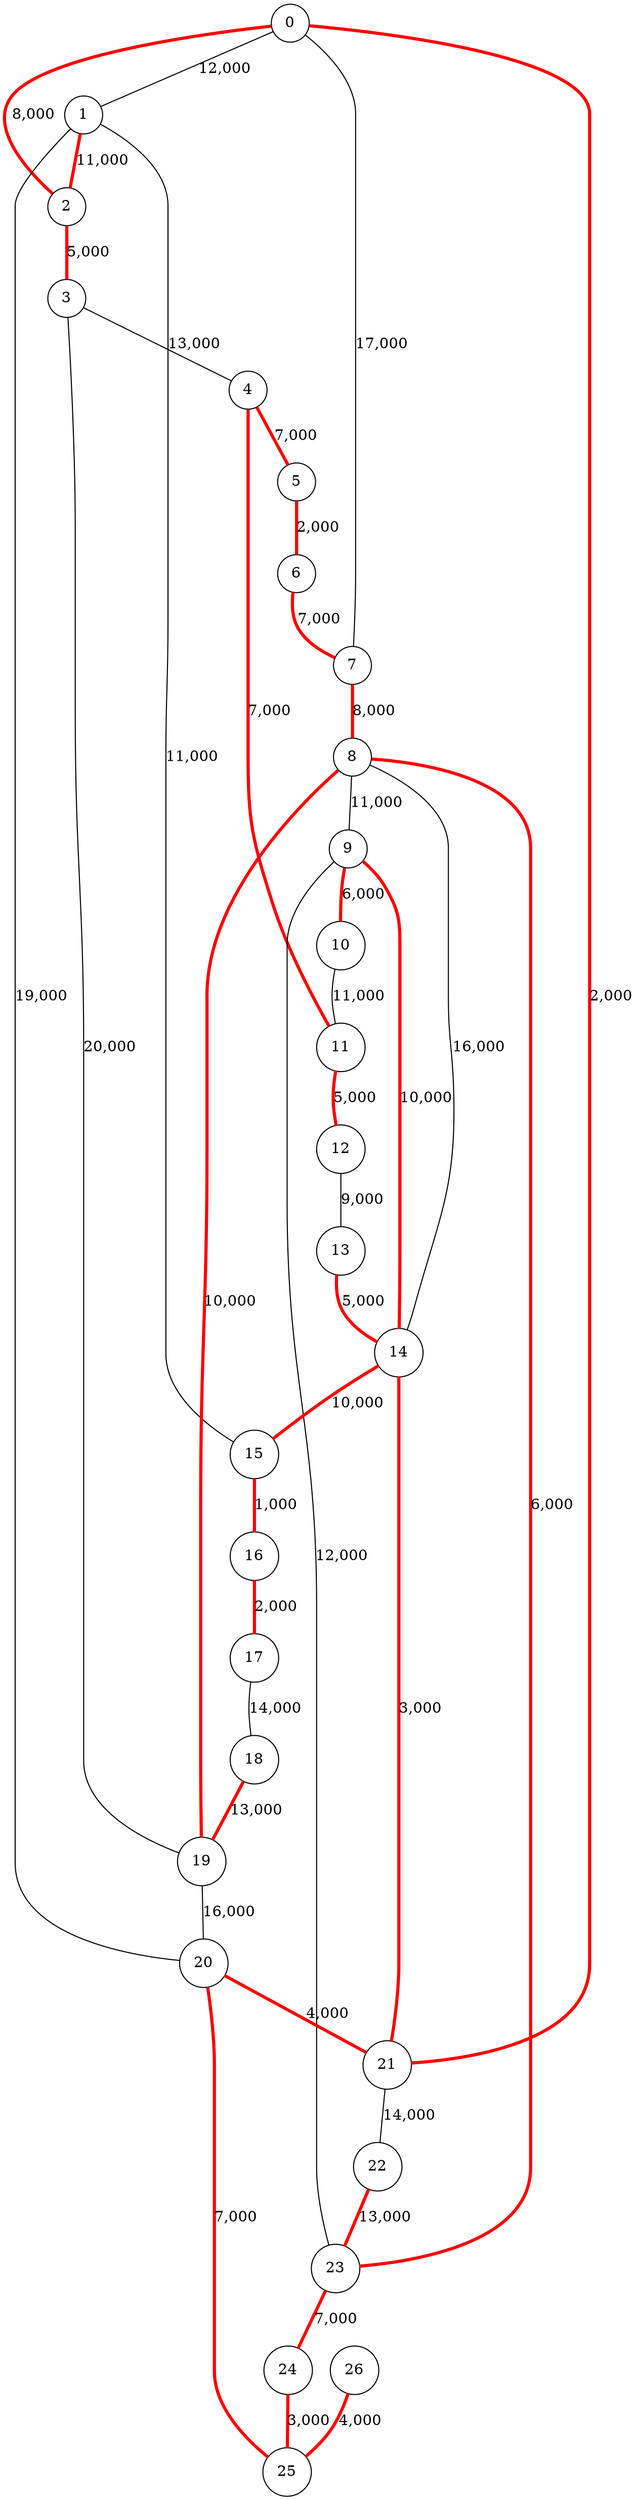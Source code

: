 graph G {
  overlap=false; splines=true; fontsize=10;
  0 [shape=circle];
  1 [shape=circle];
  2 [shape=circle];
  3 [shape=circle];
  4 [shape=circle];
  5 [shape=circle];
  6 [shape=circle];
  7 [shape=circle];
  8 [shape=circle];
  9 [shape=circle];
  10 [shape=circle];
  11 [shape=circle];
  12 [shape=circle];
  13 [shape=circle];
  14 [shape=circle];
  15 [shape=circle];
  16 [shape=circle];
  17 [shape=circle];
  18 [shape=circle];
  19 [shape=circle];
  20 [shape=circle];
  21 [shape=circle];
  22 [shape=circle];
  23 [shape=circle];
  24 [shape=circle];
  25 [shape=circle];
  26 [shape=circle];
  0 -- 1 [label="12,000"];
  0 -- 7 [label="17,000"];
  0 -- 21 [label="2,000",color=red,penwidth=3];
  0 -- 2 [label="8,000",color=red,penwidth=3];
  1 -- 15 [label="11,000"];
  1 -- 2 [label="11,000",color=red,penwidth=3];
  1 -- 20 [label="19,000"];
  2 -- 3 [label="5,000",color=red,penwidth=3];
  3 -- 4 [label="13,000"];
  3 -- 19 [label="20,000"];
  4 -- 5 [label="7,000",color=red,penwidth=3];
  4 -- 11 [label="7,000",color=red,penwidth=3];
  5 -- 6 [label="2,000",color=red,penwidth=3];
  6 -- 7 [label="7,000",color=red,penwidth=3];
  7 -- 8 [label="8,000",color=red,penwidth=3];
  8 -- 14 [label="16,000"];
  8 -- 23 [label="6,000",color=red,penwidth=3];
  8 -- 9 [label="11,000"];
  8 -- 19 [label="10,000",color=red,penwidth=3];
  9 -- 23 [label="12,000"];
  9 -- 14 [label="10,000",color=red,penwidth=3];
  9 -- 10 [label="6,000",color=red,penwidth=3];
  10 -- 11 [label="11,000"];
  11 -- 12 [label="5,000",color=red,penwidth=3];
  12 -- 13 [label="9,000"];
  13 -- 14 [label="5,000",color=red,penwidth=3];
  14 -- 21 [label="3,000",color=red,penwidth=3];
  14 -- 15 [label="10,000",color=red,penwidth=3];
  15 -- 16 [label="1,000",color=red,penwidth=3];
  16 -- 17 [label="2,000",color=red,penwidth=3];
  17 -- 18 [label="14,000"];
  18 -- 19 [label="13,000",color=red,penwidth=3];
  19 -- 20 [label="16,000"];
  20 -- 25 [label="7,000",color=red,penwidth=3];
  20 -- 21 [label="4,000",color=red,penwidth=3];
  21 -- 22 [label="14,000"];
  22 -- 23 [label="13,000",color=red,penwidth=3];
  23 -- 24 [label="7,000",color=red,penwidth=3];
  24 -- 25 [label="3,000",color=red,penwidth=3];
  26 -- 25 [label="4,000",color=red,penwidth=3];
}
